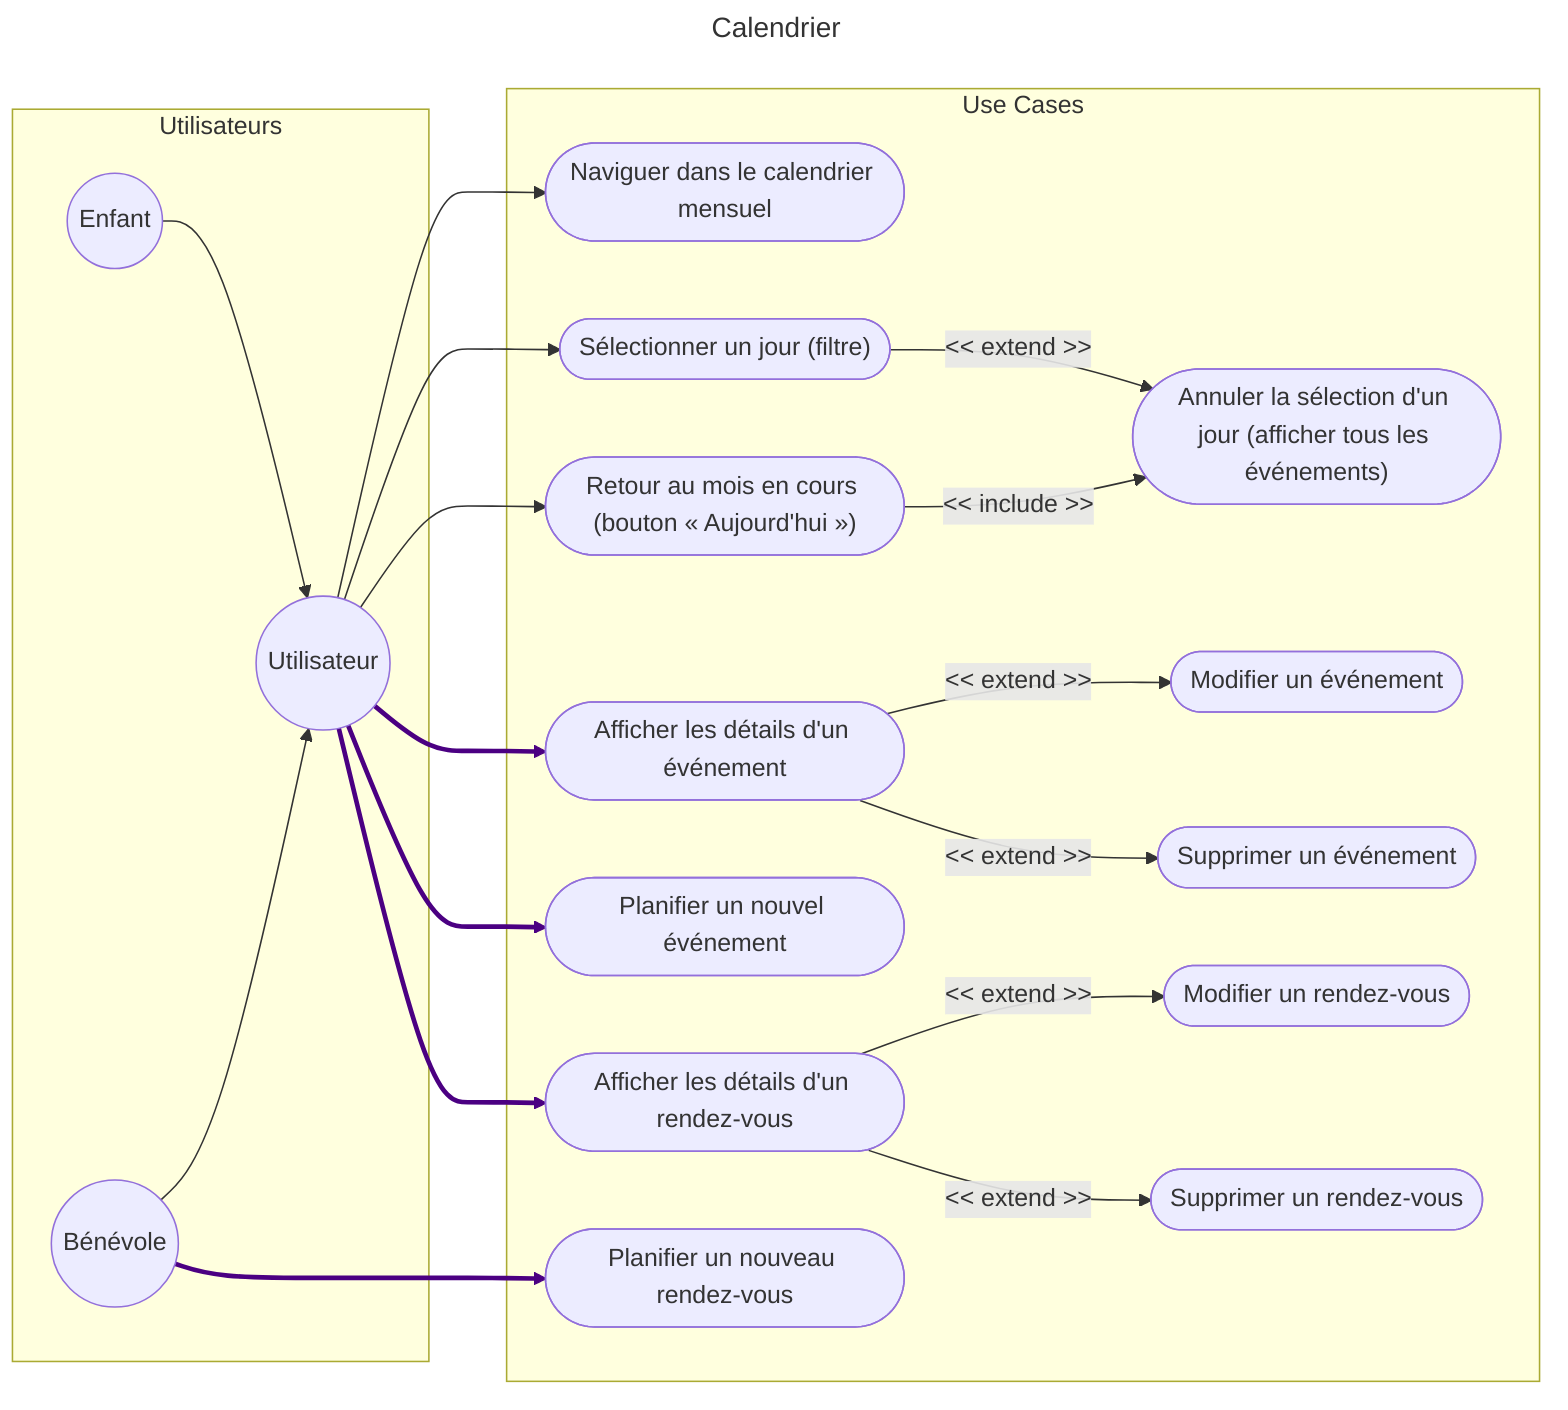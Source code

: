 ---
title: Calendrier
---
flowchart LR
    %% Defining Actors
    subgraph "Utilisateurs"
        direction LR
        Student(("Enfant"))
        Volunteer(("Bénévole"))
        User(("Utilisateur"))
        %% Inheritance
        Student --> User
        Volunteer --> User
    end

    %% Defining Use Cases
    subgraph "Use Cases"
        direction TB
        UC_NavigateCalendar(["Naviguer dans le calendrier mensuel"])
        UC_ReturnToCurrentMonth(["Retour au mois en cours (bouton « Aujourd'hui »)"])
        UC_SelectDay(["Sélectionner un jour (filtre)"])
        UC_DeselectDay(["Annuler la sélection d'un jour (afficher tous les événements)"])
        UC_ViewEventDetails(["Afficher les détails d'un événement"])
        UC_ScheduleEvent(["Planifier un nouvel événement"])
        UC_EditEvent(["Modifier un événement"])
        UC_DeleteEvent(["Supprimer un événement"])
        UC_ViewAppointmentDetails(["Afficher les détails d'un rendez-vous"])
        UC_ScheduleAppointment(["Planifier un nouveau rendez-vous"])
        UC_EditAppointment(["Modifier un rendez-vous"])
        UC_DeleteAppointment(["Supprimer un rendez-vous"])
    end

    %% Actor to Use Case Relationships
    User --> UC_ScheduleEvent
    User --> UC_ViewEventDetails
    Volunteer --> UC_ScheduleAppointment
    User --> UC_ViewAppointmentDetails
    User --> UC_NavigateCalendar
    User --> UC_ReturnToCurrentMonth
    User --> UC_SelectDay

    %% Intra Use Case Relationships
    UC_SelectDay -->|<< extend >>| UC_DeselectDay
    UC_ReturnToCurrentMonth -->|<< include >>| UC_DeselectDay
    UC_ViewEventDetails -->|<< extend >>| UC_EditEvent
    UC_ViewEventDetails -->|<< extend >>| UC_DeleteEvent
    UC_ViewAppointmentDetails -->|<< extend >>| UC_EditAppointment
    UC_ViewAppointmentDetails -->|<< extend >>| UC_DeleteAppointment

    %% Critical Paths
    linkStyle 2,3,4,5 stroke:indigo,stroke-width:3px;